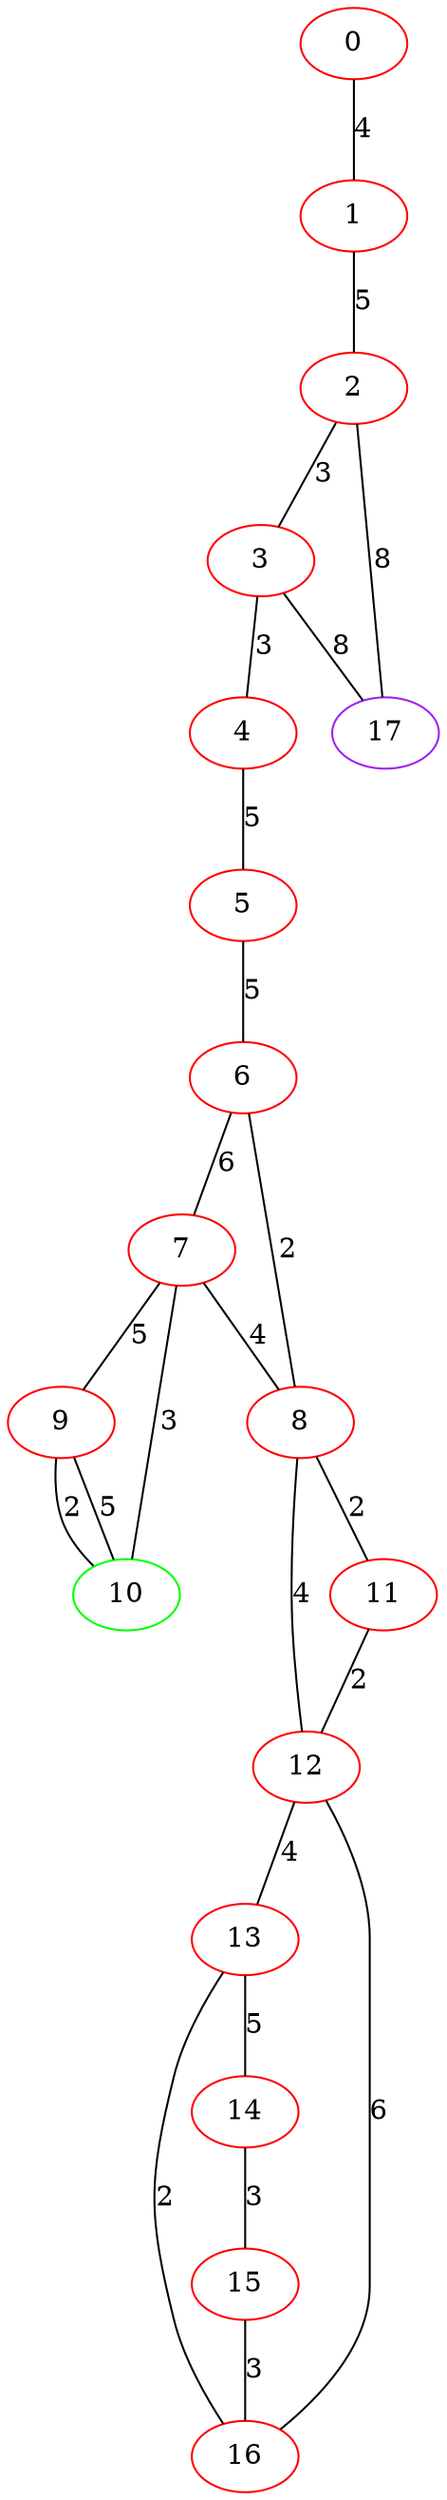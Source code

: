 graph "" {
0 [color=red, weight=1];
1 [color=red, weight=1];
2 [color=red, weight=1];
3 [color=red, weight=1];
4 [color=red, weight=1];
5 [color=red, weight=1];
6 [color=red, weight=1];
7 [color=red, weight=1];
8 [color=red, weight=1];
9 [color=red, weight=1];
10 [color=green, weight=2];
11 [color=red, weight=1];
12 [color=red, weight=1];
13 [color=red, weight=1];
14 [color=red, weight=1];
15 [color=red, weight=1];
16 [color=red, weight=1];
17 [color=purple, weight=4];
0 -- 1  [key=0, label=4];
1 -- 2  [key=0, label=5];
2 -- 3  [key=0, label=3];
2 -- 17  [key=0, label=8];
3 -- 17  [key=0, label=8];
3 -- 4  [key=0, label=3];
4 -- 5  [key=0, label=5];
5 -- 6  [key=0, label=5];
6 -- 8  [key=0, label=2];
6 -- 7  [key=0, label=6];
7 -- 8  [key=0, label=4];
7 -- 9  [key=0, label=5];
7 -- 10  [key=0, label=3];
8 -- 11  [key=0, label=2];
8 -- 12  [key=0, label=4];
9 -- 10  [key=0, label=5];
9 -- 10  [key=1, label=2];
11 -- 12  [key=0, label=2];
12 -- 16  [key=0, label=6];
12 -- 13  [key=0, label=4];
13 -- 16  [key=0, label=2];
13 -- 14  [key=0, label=5];
14 -- 15  [key=0, label=3];
15 -- 16  [key=0, label=3];
}

